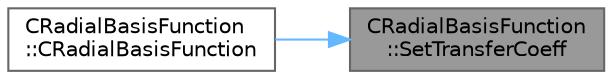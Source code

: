 digraph "CRadialBasisFunction::SetTransferCoeff"
{
 // LATEX_PDF_SIZE
  bgcolor="transparent";
  edge [fontname=Helvetica,fontsize=10,labelfontname=Helvetica,labelfontsize=10];
  node [fontname=Helvetica,fontsize=10,shape=box,height=0.2,width=0.4];
  rankdir="RL";
  Node1 [id="Node000001",label="CRadialBasisFunction\l::SetTransferCoeff",height=0.2,width=0.4,color="gray40", fillcolor="grey60", style="filled", fontcolor="black",tooltip="Set up transfer matrix defining relation between two meshes."];
  Node1 -> Node2 [id="edge1_Node000001_Node000002",dir="back",color="steelblue1",style="solid",tooltip=" "];
  Node2 [id="Node000002",label="CRadialBasisFunction\l::CRadialBasisFunction",height=0.2,width=0.4,color="grey40", fillcolor="white", style="filled",URL="$classCRadialBasisFunction.html#a24d9b5599b680645da7313d755740db4",tooltip="Constructor of the class."];
}
